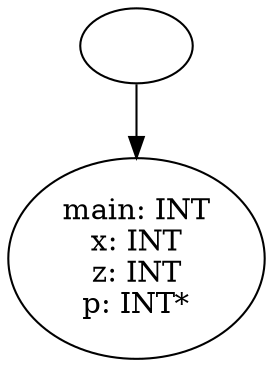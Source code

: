 digraph AST {
  "132672756169072" [label=""];
  "132672756169072" -> "132672756168016";
  "132672756168016" [label="main: INT
x: INT
z: INT
p: INT*"];
}
